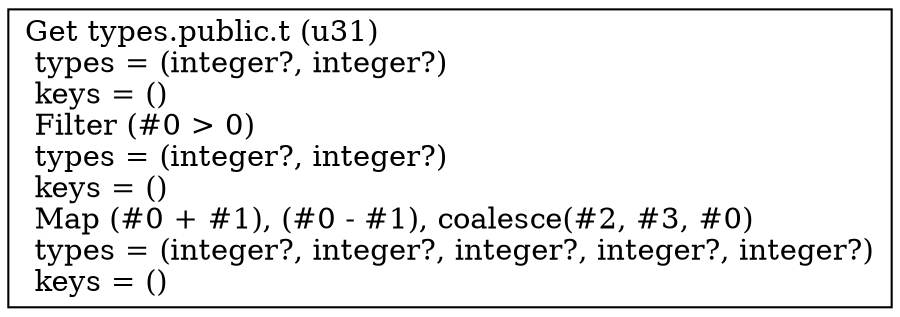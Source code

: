 digraph G {
    node0 [shape = record, label=" Get types.public.t (u31)\l  types = (integer?, integer?)\l  keys = ()\l Filter (#0 \> 0)\l  types = (integer?, integer?)\l  keys = ()\l Map (#0 + #1), (#0 - #1), coalesce(#2, #3, #0)\l  types = (integer?, integer?, integer?, integer?, integer?)\l  keys = ()\l"]
}
